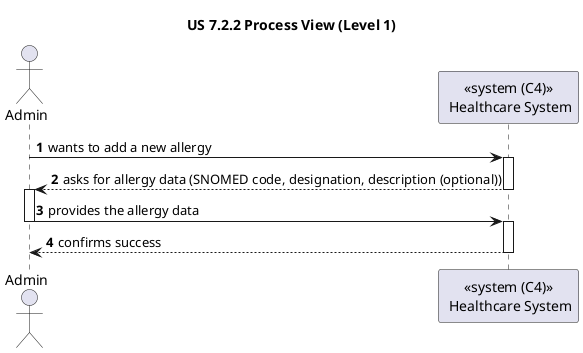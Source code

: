 @startuml
'https://plantuml.com/sequence-diagram

title "US 7.2.2 Process View (Level 1)"

autonumber

actor "Admin" as BACK
participant "<<system (C4)>>\n Healthcare System" as SYS

BACK -> SYS : wants to add a new allergy
activate SYS

SYS --> BACK : asks for allergy data (SNOMED code, designation, description (optional))
deactivate SYS
activate BACK

BACK -> SYS : provides the allergy data
deactivate BACK
activate SYS

SYS --> BACK : confirms success
deactivate SYS

@enduml